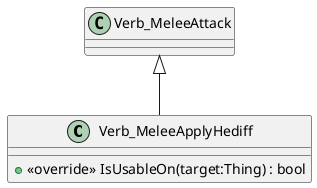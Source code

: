 @startuml
class Verb_MeleeApplyHediff {
    + <<override>> IsUsableOn(target:Thing) : bool
}
Verb_MeleeAttack <|-- Verb_MeleeApplyHediff
@enduml
